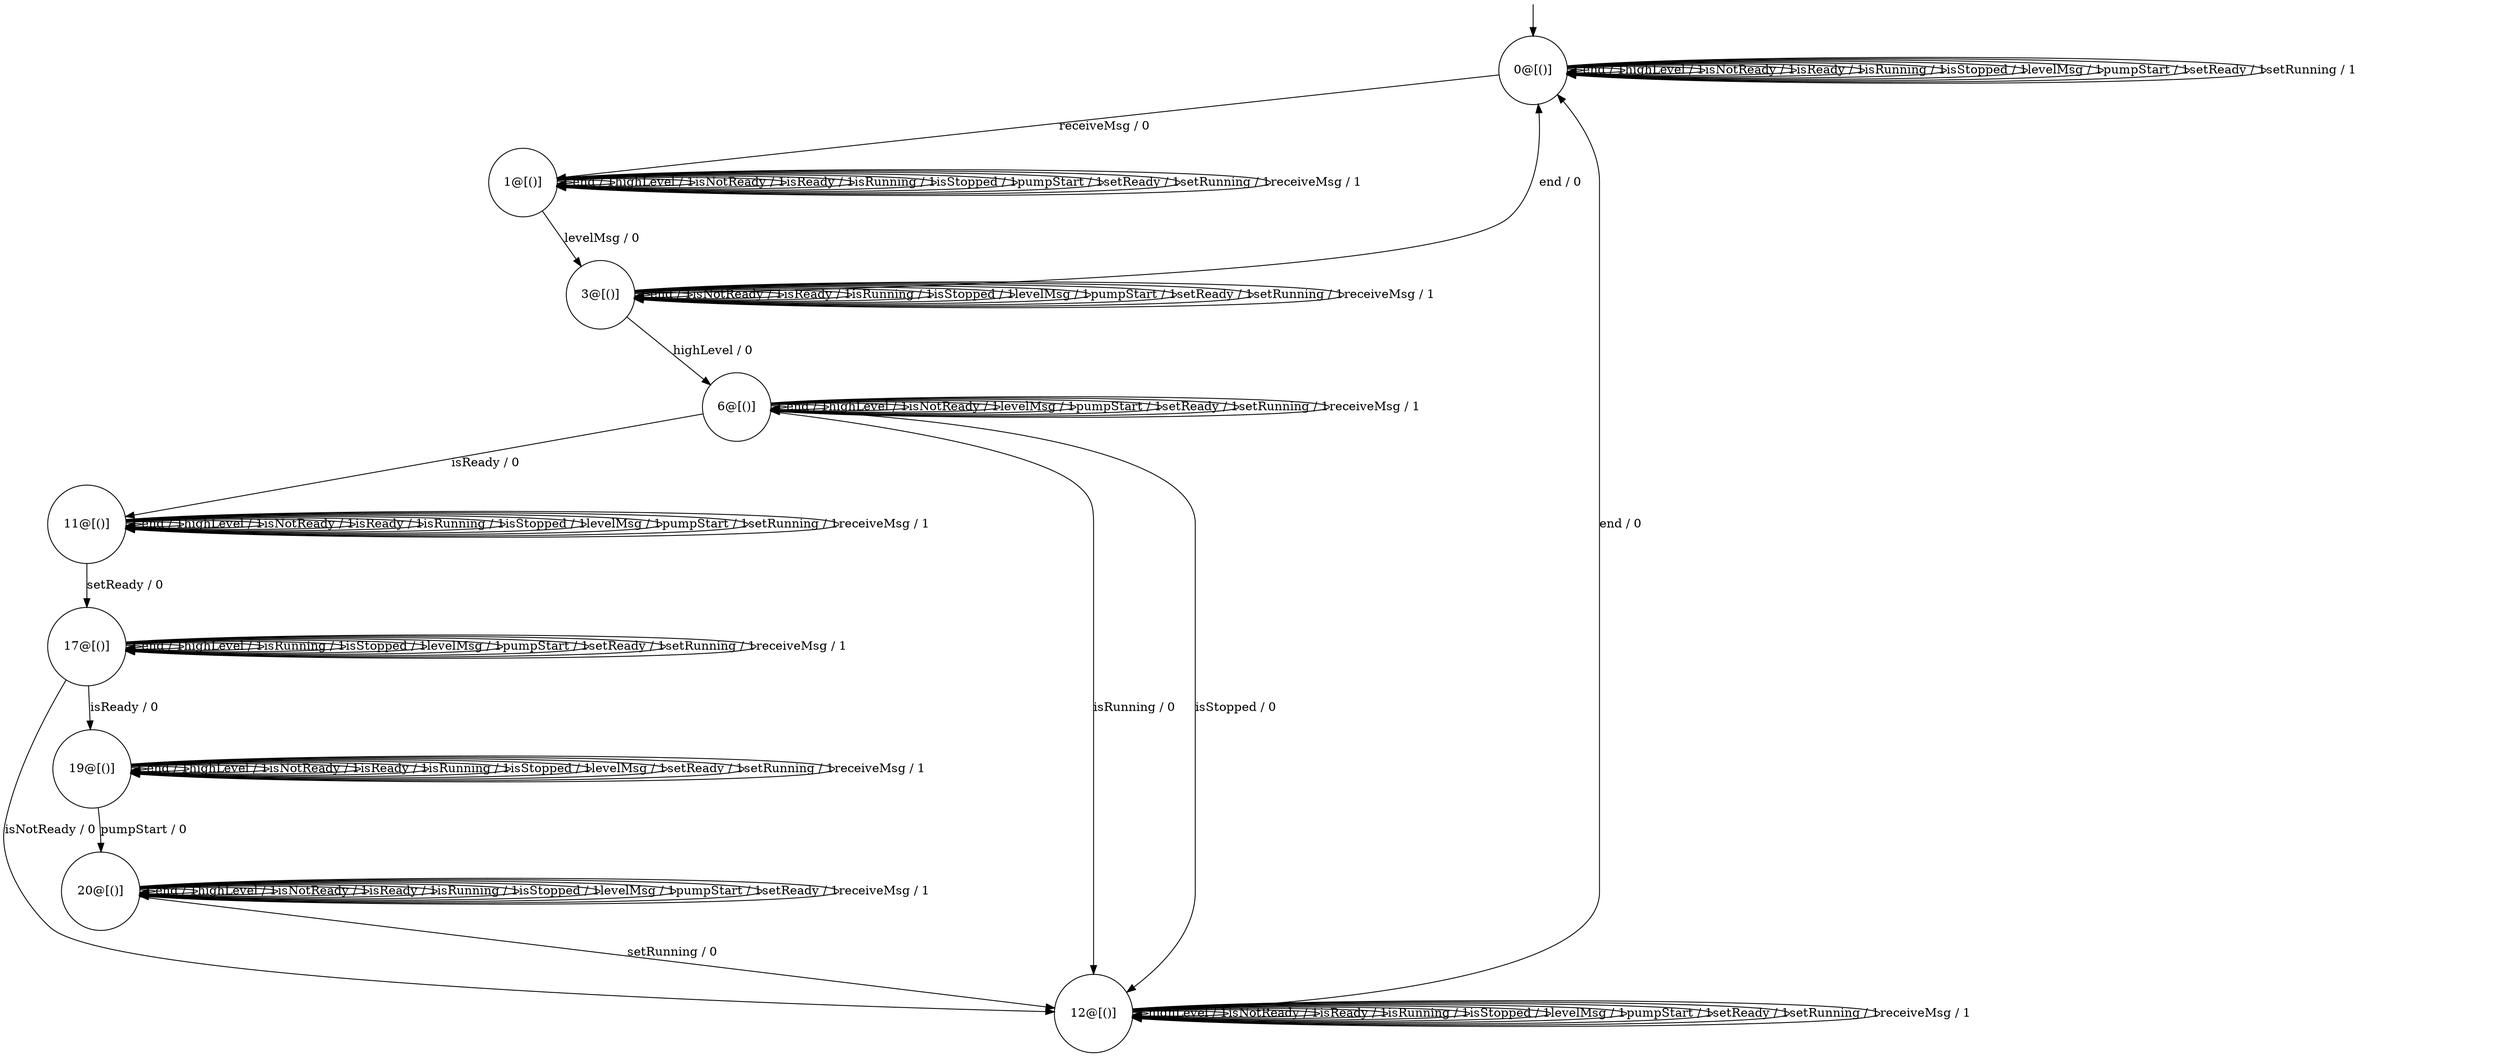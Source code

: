 digraph g {
	edge [lblstyle="above, sloped"];
	s0 [shape="circle" label="0@[()]"];
	s1 [shape="circle" label="1@[()]"];
	s3 [shape="circle" label="3@[()]"];
	s6 [shape="circle" label="6@[()]"];
	s11 [shape="circle" label="11@[()]"];
	s12 [shape="circle" label="12@[()]"];
	s17 [shape="circle" label="17@[()]"];
	s19 [shape="circle" label="19@[()]"];
	s20 [shape="circle" label="20@[()]"];
	s0 -> s0 [label="end / 1"];
	s0 -> s0 [label="highLevel / 1"];
	s0 -> s0 [label="isNotReady / 1"];
	s0 -> s0 [label="isReady / 1"];
	s0 -> s0 [label="isRunning / 1"];
	s0 -> s0 [label="isStopped / 1"];
	s0 -> s0 [label="levelMsg / 1"];
	s0 -> s0 [label="pumpStart / 1"];
	s0 -> s1 [label="receiveMsg / 0"];
	s0 -> s0 [label="setReady / 1"];
	s0 -> s0 [label="setRunning / 1"];
	s1 -> s1 [label="end / 1"];
	s1 -> s1 [label="highLevel / 1"];
	s1 -> s1 [label="isNotReady / 1"];
	s1 -> s1 [label="isReady / 1"];
	s1 -> s1 [label="isRunning / 1"];
	s1 -> s1 [label="isStopped / 1"];
	s1 -> s1 [label="pumpStart / 1"];
	s1 -> s1 [label="setReady / 1"];
	s1 -> s1 [label="setRunning / 1"];
	s1 -> s3 [label="levelMsg / 0"];
	s1 -> s1 [label="receiveMsg / 1"];
	s3 -> s3 [label="end / 1"];
	s3 -> s3 [label="isNotReady / 1"];
	s3 -> s3 [label="isReady / 1"];
	s3 -> s3 [label="isRunning / 1"];
	s3 -> s3 [label="isStopped / 1"];
	s3 -> s3 [label="levelMsg / 1"];
	s3 -> s3 [label="pumpStart / 1"];
	s3 -> s3 [label="setReady / 1"];
	s3 -> s3 [label="setRunning / 1"];
	s3 -> s3 [label="receiveMsg / 1"];
	s3 -> s0 [label="end / 0"];
	s3 -> s6 [label="highLevel / 0"];
	s6 -> s6 [label="end / 1"];
	s6 -> s6 [label="highLevel / 1"];
	s6 -> s6 [label="isNotReady / 1"];
	s6 -> s6 [label="levelMsg / 1"];
	s6 -> s6 [label="pumpStart / 1"];
	s6 -> s6 [label="setReady / 1"];
	s6 -> s6 [label="setRunning / 1"];
	s6 -> s6 [label="receiveMsg / 1"];
	s6 -> s12 [label="isRunning / 0"];
	s6 -> s11 [label="isReady / 0"];
	s6 -> s12 [label="isStopped / 0"];
	s11 -> s11 [label="end / 1"];
	s11 -> s11 [label="highLevel / 1"];
	s11 -> s11 [label="isNotReady / 1"];
	s11 -> s11 [label="isReady / 1"];
	s11 -> s11 [label="isRunning / 1"];
	s11 -> s11 [label="isStopped / 1"];
	s11 -> s11 [label="levelMsg / 1"];
	s11 -> s11 [label="pumpStart / 1"];
	s11 -> s11 [label="setRunning / 1"];
	s11 -> s11 [label="receiveMsg / 1"];
	s11 -> s17 [label="setReady / 0"];
	s12 -> s12 [label="highLevel / 1"];
	s12 -> s12 [label="isNotReady / 1"];
	s12 -> s12 [label="isReady / 1"];
	s12 -> s12 [label="isRunning / 1"];
	s12 -> s12 [label="isStopped / 1"];
	s12 -> s12 [label="levelMsg / 1"];
	s12 -> s12 [label="pumpStart / 1"];
	s12 -> s12 [label="setReady / 1"];
	s12 -> s12 [label="setRunning / 1"];
	s12 -> s12 [label="receiveMsg / 1"];
	s12 -> s0 [label="end / 0"];
	s17 -> s17 [label="end / 1"];
	s17 -> s17 [label="highLevel / 1"];
	s17 -> s17 [label="isRunning / 1"];
	s17 -> s17 [label="isStopped / 1"];
	s17 -> s17 [label="levelMsg / 1"];
	s17 -> s17 [label="pumpStart / 1"];
	s17 -> s17 [label="setReady / 1"];
	s17 -> s17 [label="setRunning / 1"];
	s17 -> s17 [label="receiveMsg / 1"];
	s17 -> s19 [label="isReady / 0"];
	s17 -> s12 [label="isNotReady / 0"];
	s19 -> s19 [label="end / 1"];
	s19 -> s19 [label="highLevel / 1"];
	s19 -> s19 [label="isNotReady / 1"];
	s19 -> s19 [label="isReady / 1"];
	s19 -> s19 [label="isRunning / 1"];
	s19 -> s19 [label="isStopped / 1"];
	s19 -> s19 [label="levelMsg / 1"];
	s19 -> s19 [label="setReady / 1"];
	s19 -> s19 [label="setRunning / 1"];
	s19 -> s19 [label="receiveMsg / 1"];
	s19 -> s20 [label="pumpStart / 0"];
	s20 -> s20 [label="end / 1"];
	s20 -> s20 [label="highLevel / 1"];
	s20 -> s20 [label="isNotReady / 1"];
	s20 -> s20 [label="isReady / 1"];
	s20 -> s20 [label="isRunning / 1"];
	s20 -> s20 [label="isStopped / 1"];
	s20 -> s20 [label="levelMsg / 1"];
	s20 -> s20 [label="pumpStart / 1"];
	s20 -> s20 [label="setReady / 1"];
	s20 -> s20 [label="receiveMsg / 1"];
	s20 -> s12 [label="setRunning / 0"];
	__start0 [label="" shape="none" width="0" height="0"];
	__start0 -> s0;
}